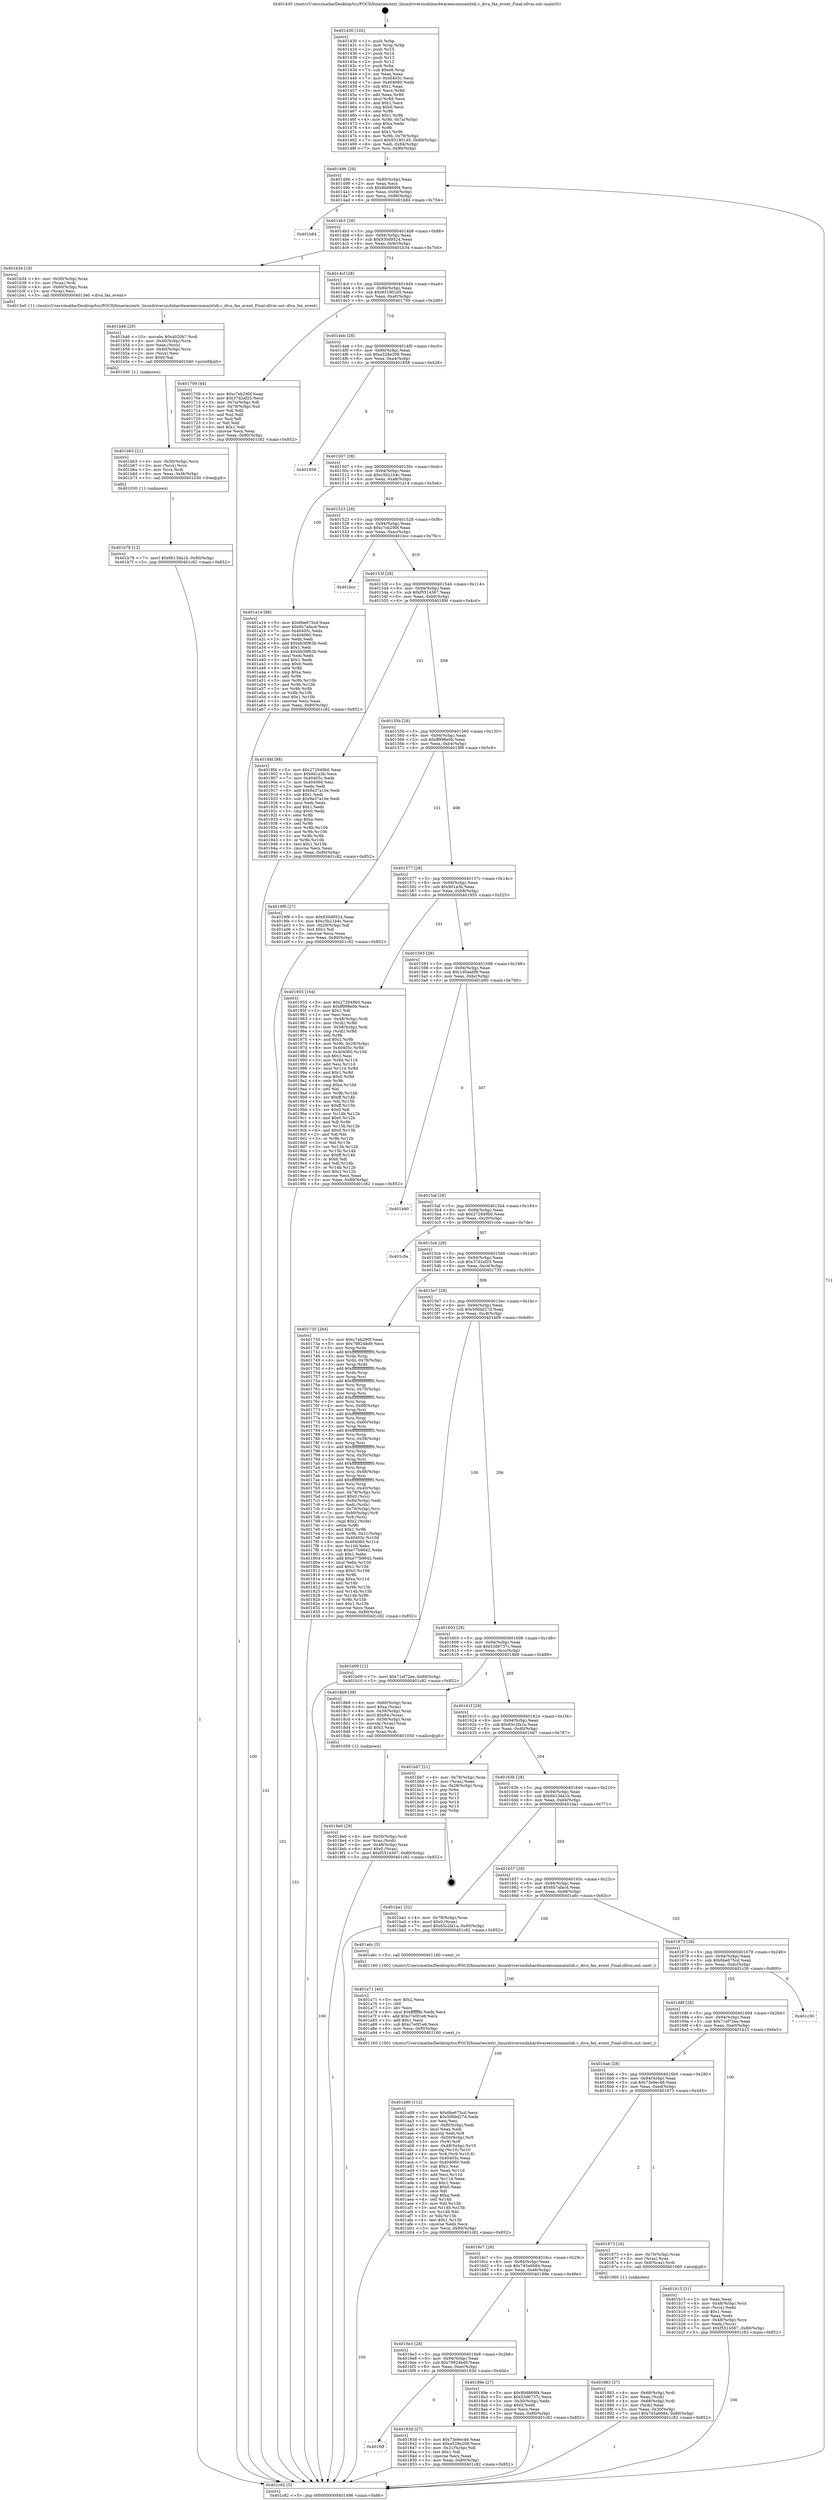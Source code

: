 digraph "0x401430" {
  label = "0x401430 (/mnt/c/Users/mathe/Desktop/tcc/POCII/binaries/extr_linuxdriversisdnhardwareeiconmaintidi.c_diva_fax_event_Final-ollvm.out::main(0))"
  labelloc = "t"
  node[shape=record]

  Entry [label="",width=0.3,height=0.3,shape=circle,fillcolor=black,style=filled]
  "0x401496" [label="{
     0x401496 [29]\l
     | [instrs]\l
     &nbsp;&nbsp;0x401496 \<+3\>: mov -0x80(%rbp),%eax\l
     &nbsp;&nbsp;0x401499 \<+2\>: mov %eax,%ecx\l
     &nbsp;&nbsp;0x40149b \<+6\>: sub $0x8b8869f4,%ecx\l
     &nbsp;&nbsp;0x4014a1 \<+6\>: mov %eax,-0x94(%rbp)\l
     &nbsp;&nbsp;0x4014a7 \<+6\>: mov %ecx,-0x98(%rbp)\l
     &nbsp;&nbsp;0x4014ad \<+6\>: je 0000000000401b84 \<main+0x754\>\l
  }"]
  "0x401b84" [label="{
     0x401b84\l
  }", style=dashed]
  "0x4014b3" [label="{
     0x4014b3 [28]\l
     | [instrs]\l
     &nbsp;&nbsp;0x4014b3 \<+5\>: jmp 00000000004014b8 \<main+0x88\>\l
     &nbsp;&nbsp;0x4014b8 \<+6\>: mov -0x94(%rbp),%eax\l
     &nbsp;&nbsp;0x4014be \<+5\>: sub $0x930d9524,%eax\l
     &nbsp;&nbsp;0x4014c3 \<+6\>: mov %eax,-0x9c(%rbp)\l
     &nbsp;&nbsp;0x4014c9 \<+6\>: je 0000000000401b34 \<main+0x704\>\l
  }"]
  Exit [label="",width=0.3,height=0.3,shape=circle,fillcolor=black,style=filled,peripheries=2]
  "0x401b34" [label="{
     0x401b34 [18]\l
     | [instrs]\l
     &nbsp;&nbsp;0x401b34 \<+4\>: mov -0x50(%rbp),%rax\l
     &nbsp;&nbsp;0x401b38 \<+3\>: mov (%rax),%rdi\l
     &nbsp;&nbsp;0x401b3b \<+4\>: mov -0x60(%rbp),%rax\l
     &nbsp;&nbsp;0x401b3f \<+2\>: mov (%rax),%esi\l
     &nbsp;&nbsp;0x401b41 \<+5\>: call 00000000004013e0 \<diva_fax_event\>\l
     | [calls]\l
     &nbsp;&nbsp;0x4013e0 \{1\} (/mnt/c/Users/mathe/Desktop/tcc/POCII/binaries/extr_linuxdriversisdnhardwareeiconmaintidi.c_diva_fax_event_Final-ollvm.out::diva_fax_event)\l
  }"]
  "0x4014cf" [label="{
     0x4014cf [28]\l
     | [instrs]\l
     &nbsp;&nbsp;0x4014cf \<+5\>: jmp 00000000004014d4 \<main+0xa4\>\l
     &nbsp;&nbsp;0x4014d4 \<+6\>: mov -0x94(%rbp),%eax\l
     &nbsp;&nbsp;0x4014da \<+5\>: sub $0x931901d5,%eax\l
     &nbsp;&nbsp;0x4014df \<+6\>: mov %eax,-0xa0(%rbp)\l
     &nbsp;&nbsp;0x4014e5 \<+6\>: je 0000000000401709 \<main+0x2d9\>\l
  }"]
  "0x401b78" [label="{
     0x401b78 [12]\l
     | [instrs]\l
     &nbsp;&nbsp;0x401b78 \<+7\>: movl $0x6b13da1b,-0x80(%rbp)\l
     &nbsp;&nbsp;0x401b7f \<+5\>: jmp 0000000000401c82 \<main+0x852\>\l
  }"]
  "0x401709" [label="{
     0x401709 [44]\l
     | [instrs]\l
     &nbsp;&nbsp;0x401709 \<+5\>: mov $0xc7eb290f,%eax\l
     &nbsp;&nbsp;0x40170e \<+5\>: mov $0x37d2af25,%ecx\l
     &nbsp;&nbsp;0x401713 \<+3\>: mov -0x7a(%rbp),%dl\l
     &nbsp;&nbsp;0x401716 \<+4\>: mov -0x79(%rbp),%sil\l
     &nbsp;&nbsp;0x40171a \<+3\>: mov %dl,%dil\l
     &nbsp;&nbsp;0x40171d \<+3\>: and %sil,%dil\l
     &nbsp;&nbsp;0x401720 \<+3\>: xor %sil,%dl\l
     &nbsp;&nbsp;0x401723 \<+3\>: or %dl,%dil\l
     &nbsp;&nbsp;0x401726 \<+4\>: test $0x1,%dil\l
     &nbsp;&nbsp;0x40172a \<+3\>: cmovne %ecx,%eax\l
     &nbsp;&nbsp;0x40172d \<+3\>: mov %eax,-0x80(%rbp)\l
     &nbsp;&nbsp;0x401730 \<+5\>: jmp 0000000000401c82 \<main+0x852\>\l
  }"]
  "0x4014eb" [label="{
     0x4014eb [28]\l
     | [instrs]\l
     &nbsp;&nbsp;0x4014eb \<+5\>: jmp 00000000004014f0 \<main+0xc0\>\l
     &nbsp;&nbsp;0x4014f0 \<+6\>: mov -0x94(%rbp),%eax\l
     &nbsp;&nbsp;0x4014f6 \<+5\>: sub $0xa528e208,%eax\l
     &nbsp;&nbsp;0x4014fb \<+6\>: mov %eax,-0xa4(%rbp)\l
     &nbsp;&nbsp;0x401501 \<+6\>: je 0000000000401858 \<main+0x428\>\l
  }"]
  "0x401c82" [label="{
     0x401c82 [5]\l
     | [instrs]\l
     &nbsp;&nbsp;0x401c82 \<+5\>: jmp 0000000000401496 \<main+0x66\>\l
  }"]
  "0x401430" [label="{
     0x401430 [102]\l
     | [instrs]\l
     &nbsp;&nbsp;0x401430 \<+1\>: push %rbp\l
     &nbsp;&nbsp;0x401431 \<+3\>: mov %rsp,%rbp\l
     &nbsp;&nbsp;0x401434 \<+2\>: push %r15\l
     &nbsp;&nbsp;0x401436 \<+2\>: push %r14\l
     &nbsp;&nbsp;0x401438 \<+2\>: push %r13\l
     &nbsp;&nbsp;0x40143a \<+2\>: push %r12\l
     &nbsp;&nbsp;0x40143c \<+1\>: push %rbx\l
     &nbsp;&nbsp;0x40143d \<+7\>: sub $0xe8,%rsp\l
     &nbsp;&nbsp;0x401444 \<+2\>: xor %eax,%eax\l
     &nbsp;&nbsp;0x401446 \<+7\>: mov 0x40405c,%ecx\l
     &nbsp;&nbsp;0x40144d \<+7\>: mov 0x404060,%edx\l
     &nbsp;&nbsp;0x401454 \<+3\>: sub $0x1,%eax\l
     &nbsp;&nbsp;0x401457 \<+3\>: mov %ecx,%r8d\l
     &nbsp;&nbsp;0x40145a \<+3\>: add %eax,%r8d\l
     &nbsp;&nbsp;0x40145d \<+4\>: imul %r8d,%ecx\l
     &nbsp;&nbsp;0x401461 \<+3\>: and $0x1,%ecx\l
     &nbsp;&nbsp;0x401464 \<+3\>: cmp $0x0,%ecx\l
     &nbsp;&nbsp;0x401467 \<+4\>: sete %r9b\l
     &nbsp;&nbsp;0x40146b \<+4\>: and $0x1,%r9b\l
     &nbsp;&nbsp;0x40146f \<+4\>: mov %r9b,-0x7a(%rbp)\l
     &nbsp;&nbsp;0x401473 \<+3\>: cmp $0xa,%edx\l
     &nbsp;&nbsp;0x401476 \<+4\>: setl %r9b\l
     &nbsp;&nbsp;0x40147a \<+4\>: and $0x1,%r9b\l
     &nbsp;&nbsp;0x40147e \<+4\>: mov %r9b,-0x79(%rbp)\l
     &nbsp;&nbsp;0x401482 \<+7\>: movl $0x931901d5,-0x80(%rbp)\l
     &nbsp;&nbsp;0x401489 \<+6\>: mov %edi,-0x84(%rbp)\l
     &nbsp;&nbsp;0x40148f \<+7\>: mov %rsi,-0x90(%rbp)\l
  }"]
  "0x401b63" [label="{
     0x401b63 [21]\l
     | [instrs]\l
     &nbsp;&nbsp;0x401b63 \<+4\>: mov -0x50(%rbp),%rcx\l
     &nbsp;&nbsp;0x401b67 \<+3\>: mov (%rcx),%rcx\l
     &nbsp;&nbsp;0x401b6a \<+3\>: mov %rcx,%rdi\l
     &nbsp;&nbsp;0x401b6d \<+6\>: mov %eax,-0xf4(%rbp)\l
     &nbsp;&nbsp;0x401b73 \<+5\>: call 0000000000401030 \<free@plt\>\l
     | [calls]\l
     &nbsp;&nbsp;0x401030 \{1\} (unknown)\l
  }"]
  "0x401858" [label="{
     0x401858\l
  }", style=dashed]
  "0x401507" [label="{
     0x401507 [28]\l
     | [instrs]\l
     &nbsp;&nbsp;0x401507 \<+5\>: jmp 000000000040150c \<main+0xdc\>\l
     &nbsp;&nbsp;0x40150c \<+6\>: mov -0x94(%rbp),%eax\l
     &nbsp;&nbsp;0x401512 \<+5\>: sub $0xc5b21b4c,%eax\l
     &nbsp;&nbsp;0x401517 \<+6\>: mov %eax,-0xa8(%rbp)\l
     &nbsp;&nbsp;0x40151d \<+6\>: je 0000000000401a14 \<main+0x5e4\>\l
  }"]
  "0x401b46" [label="{
     0x401b46 [29]\l
     | [instrs]\l
     &nbsp;&nbsp;0x401b46 \<+10\>: movabs $0x4020b7,%rdi\l
     &nbsp;&nbsp;0x401b50 \<+4\>: mov -0x40(%rbp),%rcx\l
     &nbsp;&nbsp;0x401b54 \<+2\>: mov %eax,(%rcx)\l
     &nbsp;&nbsp;0x401b56 \<+4\>: mov -0x40(%rbp),%rcx\l
     &nbsp;&nbsp;0x401b5a \<+2\>: mov (%rcx),%esi\l
     &nbsp;&nbsp;0x401b5c \<+2\>: mov $0x0,%al\l
     &nbsp;&nbsp;0x401b5e \<+5\>: call 0000000000401040 \<printf@plt\>\l
     | [calls]\l
     &nbsp;&nbsp;0x401040 \{1\} (unknown)\l
  }"]
  "0x401a14" [label="{
     0x401a14 [88]\l
     | [instrs]\l
     &nbsp;&nbsp;0x401a14 \<+5\>: mov $0x6be675cd,%eax\l
     &nbsp;&nbsp;0x401a19 \<+5\>: mov $0x6b7afacd,%ecx\l
     &nbsp;&nbsp;0x401a1e \<+7\>: mov 0x40405c,%edx\l
     &nbsp;&nbsp;0x401a25 \<+7\>: mov 0x404060,%esi\l
     &nbsp;&nbsp;0x401a2c \<+2\>: mov %edx,%edi\l
     &nbsp;&nbsp;0x401a2e \<+6\>: add $0xbb36f63b,%edi\l
     &nbsp;&nbsp;0x401a34 \<+3\>: sub $0x1,%edi\l
     &nbsp;&nbsp;0x401a37 \<+6\>: sub $0xbb36f63b,%edi\l
     &nbsp;&nbsp;0x401a3d \<+3\>: imul %edi,%edx\l
     &nbsp;&nbsp;0x401a40 \<+3\>: and $0x1,%edx\l
     &nbsp;&nbsp;0x401a43 \<+3\>: cmp $0x0,%edx\l
     &nbsp;&nbsp;0x401a46 \<+4\>: sete %r8b\l
     &nbsp;&nbsp;0x401a4a \<+3\>: cmp $0xa,%esi\l
     &nbsp;&nbsp;0x401a4d \<+4\>: setl %r9b\l
     &nbsp;&nbsp;0x401a51 \<+3\>: mov %r8b,%r10b\l
     &nbsp;&nbsp;0x401a54 \<+3\>: and %r9b,%r10b\l
     &nbsp;&nbsp;0x401a57 \<+3\>: xor %r9b,%r8b\l
     &nbsp;&nbsp;0x401a5a \<+3\>: or %r8b,%r10b\l
     &nbsp;&nbsp;0x401a5d \<+4\>: test $0x1,%r10b\l
     &nbsp;&nbsp;0x401a61 \<+3\>: cmovne %ecx,%eax\l
     &nbsp;&nbsp;0x401a64 \<+3\>: mov %eax,-0x80(%rbp)\l
     &nbsp;&nbsp;0x401a67 \<+5\>: jmp 0000000000401c82 \<main+0x852\>\l
  }"]
  "0x401523" [label="{
     0x401523 [28]\l
     | [instrs]\l
     &nbsp;&nbsp;0x401523 \<+5\>: jmp 0000000000401528 \<main+0xf8\>\l
     &nbsp;&nbsp;0x401528 \<+6\>: mov -0x94(%rbp),%eax\l
     &nbsp;&nbsp;0x40152e \<+5\>: sub $0xc7eb290f,%eax\l
     &nbsp;&nbsp;0x401533 \<+6\>: mov %eax,-0xac(%rbp)\l
     &nbsp;&nbsp;0x401539 \<+6\>: je 0000000000401bcc \<main+0x79c\>\l
  }"]
  "0x401a99" [label="{
     0x401a99 [112]\l
     | [instrs]\l
     &nbsp;&nbsp;0x401a99 \<+5\>: mov $0x6be675cd,%ecx\l
     &nbsp;&nbsp;0x401a9e \<+5\>: mov $0x506bd27d,%edx\l
     &nbsp;&nbsp;0x401aa3 \<+2\>: xor %esi,%esi\l
     &nbsp;&nbsp;0x401aa5 \<+6\>: mov -0xf0(%rbp),%edi\l
     &nbsp;&nbsp;0x401aab \<+3\>: imul %eax,%edi\l
     &nbsp;&nbsp;0x401aae \<+3\>: movslq %edi,%r8\l
     &nbsp;&nbsp;0x401ab1 \<+4\>: mov -0x50(%rbp),%r9\l
     &nbsp;&nbsp;0x401ab5 \<+3\>: mov (%r9),%r9\l
     &nbsp;&nbsp;0x401ab8 \<+4\>: mov -0x48(%rbp),%r10\l
     &nbsp;&nbsp;0x401abc \<+3\>: movslq (%r10),%r10\l
     &nbsp;&nbsp;0x401abf \<+4\>: mov %r8,(%r9,%r10,8)\l
     &nbsp;&nbsp;0x401ac3 \<+7\>: mov 0x40405c,%eax\l
     &nbsp;&nbsp;0x401aca \<+7\>: mov 0x404060,%edi\l
     &nbsp;&nbsp;0x401ad1 \<+3\>: sub $0x1,%esi\l
     &nbsp;&nbsp;0x401ad4 \<+3\>: mov %eax,%r11d\l
     &nbsp;&nbsp;0x401ad7 \<+3\>: add %esi,%r11d\l
     &nbsp;&nbsp;0x401ada \<+4\>: imul %r11d,%eax\l
     &nbsp;&nbsp;0x401ade \<+3\>: and $0x1,%eax\l
     &nbsp;&nbsp;0x401ae1 \<+3\>: cmp $0x0,%eax\l
     &nbsp;&nbsp;0x401ae4 \<+3\>: sete %bl\l
     &nbsp;&nbsp;0x401ae7 \<+3\>: cmp $0xa,%edi\l
     &nbsp;&nbsp;0x401aea \<+4\>: setl %r14b\l
     &nbsp;&nbsp;0x401aee \<+3\>: mov %bl,%r15b\l
     &nbsp;&nbsp;0x401af1 \<+3\>: and %r14b,%r15b\l
     &nbsp;&nbsp;0x401af4 \<+3\>: xor %r14b,%bl\l
     &nbsp;&nbsp;0x401af7 \<+3\>: or %bl,%r15b\l
     &nbsp;&nbsp;0x401afa \<+4\>: test $0x1,%r15b\l
     &nbsp;&nbsp;0x401afe \<+3\>: cmovne %edx,%ecx\l
     &nbsp;&nbsp;0x401b01 \<+3\>: mov %ecx,-0x80(%rbp)\l
     &nbsp;&nbsp;0x401b04 \<+5\>: jmp 0000000000401c82 \<main+0x852\>\l
  }"]
  "0x401bcc" [label="{
     0x401bcc\l
  }", style=dashed]
  "0x40153f" [label="{
     0x40153f [28]\l
     | [instrs]\l
     &nbsp;&nbsp;0x40153f \<+5\>: jmp 0000000000401544 \<main+0x114\>\l
     &nbsp;&nbsp;0x401544 \<+6\>: mov -0x94(%rbp),%eax\l
     &nbsp;&nbsp;0x40154a \<+5\>: sub $0xf5514567,%eax\l
     &nbsp;&nbsp;0x40154f \<+6\>: mov %eax,-0xb0(%rbp)\l
     &nbsp;&nbsp;0x401555 \<+6\>: je 00000000004018fd \<main+0x4cd\>\l
  }"]
  "0x401a71" [label="{
     0x401a71 [40]\l
     | [instrs]\l
     &nbsp;&nbsp;0x401a71 \<+5\>: mov $0x2,%ecx\l
     &nbsp;&nbsp;0x401a76 \<+1\>: cltd\l
     &nbsp;&nbsp;0x401a77 \<+2\>: idiv %ecx\l
     &nbsp;&nbsp;0x401a79 \<+6\>: imul $0xfffffffe,%edx,%ecx\l
     &nbsp;&nbsp;0x401a7f \<+6\>: add $0xc7e0f1e6,%ecx\l
     &nbsp;&nbsp;0x401a85 \<+3\>: add $0x1,%ecx\l
     &nbsp;&nbsp;0x401a88 \<+6\>: sub $0xc7e0f1e6,%ecx\l
     &nbsp;&nbsp;0x401a8e \<+6\>: mov %ecx,-0xf0(%rbp)\l
     &nbsp;&nbsp;0x401a94 \<+5\>: call 0000000000401160 \<next_i\>\l
     | [calls]\l
     &nbsp;&nbsp;0x401160 \{100\} (/mnt/c/Users/mathe/Desktop/tcc/POCII/binaries/extr_linuxdriversisdnhardwareeiconmaintidi.c_diva_fax_event_Final-ollvm.out::next_i)\l
  }"]
  "0x4018fd" [label="{
     0x4018fd [88]\l
     | [instrs]\l
     &nbsp;&nbsp;0x4018fd \<+5\>: mov $0x272949b0,%eax\l
     &nbsp;&nbsp;0x401902 \<+5\>: mov $0x9d1a3b,%ecx\l
     &nbsp;&nbsp;0x401907 \<+7\>: mov 0x40405c,%edx\l
     &nbsp;&nbsp;0x40190e \<+7\>: mov 0x404060,%esi\l
     &nbsp;&nbsp;0x401915 \<+2\>: mov %edx,%edi\l
     &nbsp;&nbsp;0x401917 \<+6\>: add $0x9a37a10e,%edi\l
     &nbsp;&nbsp;0x40191d \<+3\>: sub $0x1,%edi\l
     &nbsp;&nbsp;0x401920 \<+6\>: sub $0x9a37a10e,%edi\l
     &nbsp;&nbsp;0x401926 \<+3\>: imul %edi,%edx\l
     &nbsp;&nbsp;0x401929 \<+3\>: and $0x1,%edx\l
     &nbsp;&nbsp;0x40192c \<+3\>: cmp $0x0,%edx\l
     &nbsp;&nbsp;0x40192f \<+4\>: sete %r8b\l
     &nbsp;&nbsp;0x401933 \<+3\>: cmp $0xa,%esi\l
     &nbsp;&nbsp;0x401936 \<+4\>: setl %r9b\l
     &nbsp;&nbsp;0x40193a \<+3\>: mov %r8b,%r10b\l
     &nbsp;&nbsp;0x40193d \<+3\>: and %r9b,%r10b\l
     &nbsp;&nbsp;0x401940 \<+3\>: xor %r9b,%r8b\l
     &nbsp;&nbsp;0x401943 \<+3\>: or %r8b,%r10b\l
     &nbsp;&nbsp;0x401946 \<+4\>: test $0x1,%r10b\l
     &nbsp;&nbsp;0x40194a \<+3\>: cmovne %ecx,%eax\l
     &nbsp;&nbsp;0x40194d \<+3\>: mov %eax,-0x80(%rbp)\l
     &nbsp;&nbsp;0x401950 \<+5\>: jmp 0000000000401c82 \<main+0x852\>\l
  }"]
  "0x40155b" [label="{
     0x40155b [28]\l
     | [instrs]\l
     &nbsp;&nbsp;0x40155b \<+5\>: jmp 0000000000401560 \<main+0x130\>\l
     &nbsp;&nbsp;0x401560 \<+6\>: mov -0x94(%rbp),%eax\l
     &nbsp;&nbsp;0x401566 \<+5\>: sub $0xff998e0b,%eax\l
     &nbsp;&nbsp;0x40156b \<+6\>: mov %eax,-0xb4(%rbp)\l
     &nbsp;&nbsp;0x401571 \<+6\>: je 00000000004019f9 \<main+0x5c9\>\l
  }"]
  "0x4018e0" [label="{
     0x4018e0 [29]\l
     | [instrs]\l
     &nbsp;&nbsp;0x4018e0 \<+4\>: mov -0x50(%rbp),%rdi\l
     &nbsp;&nbsp;0x4018e4 \<+3\>: mov %rax,(%rdi)\l
     &nbsp;&nbsp;0x4018e7 \<+4\>: mov -0x48(%rbp),%rax\l
     &nbsp;&nbsp;0x4018eb \<+6\>: movl $0x0,(%rax)\l
     &nbsp;&nbsp;0x4018f1 \<+7\>: movl $0xf5514567,-0x80(%rbp)\l
     &nbsp;&nbsp;0x4018f8 \<+5\>: jmp 0000000000401c82 \<main+0x852\>\l
  }"]
  "0x4019f9" [label="{
     0x4019f9 [27]\l
     | [instrs]\l
     &nbsp;&nbsp;0x4019f9 \<+5\>: mov $0x930d9524,%eax\l
     &nbsp;&nbsp;0x4019fe \<+5\>: mov $0xc5b21b4c,%ecx\l
     &nbsp;&nbsp;0x401a03 \<+3\>: mov -0x29(%rbp),%dl\l
     &nbsp;&nbsp;0x401a06 \<+3\>: test $0x1,%dl\l
     &nbsp;&nbsp;0x401a09 \<+3\>: cmovne %ecx,%eax\l
     &nbsp;&nbsp;0x401a0c \<+3\>: mov %eax,-0x80(%rbp)\l
     &nbsp;&nbsp;0x401a0f \<+5\>: jmp 0000000000401c82 \<main+0x852\>\l
  }"]
  "0x401577" [label="{
     0x401577 [28]\l
     | [instrs]\l
     &nbsp;&nbsp;0x401577 \<+5\>: jmp 000000000040157c \<main+0x14c\>\l
     &nbsp;&nbsp;0x40157c \<+6\>: mov -0x94(%rbp),%eax\l
     &nbsp;&nbsp;0x401582 \<+5\>: sub $0x9d1a3b,%eax\l
     &nbsp;&nbsp;0x401587 \<+6\>: mov %eax,-0xb8(%rbp)\l
     &nbsp;&nbsp;0x40158d \<+6\>: je 0000000000401955 \<main+0x525\>\l
  }"]
  "0x401883" [label="{
     0x401883 [27]\l
     | [instrs]\l
     &nbsp;&nbsp;0x401883 \<+4\>: mov -0x68(%rbp),%rdi\l
     &nbsp;&nbsp;0x401887 \<+2\>: mov %eax,(%rdi)\l
     &nbsp;&nbsp;0x401889 \<+4\>: mov -0x68(%rbp),%rdi\l
     &nbsp;&nbsp;0x40188d \<+2\>: mov (%rdi),%eax\l
     &nbsp;&nbsp;0x40188f \<+3\>: mov %eax,-0x30(%rbp)\l
     &nbsp;&nbsp;0x401892 \<+7\>: movl $0x745a6684,-0x80(%rbp)\l
     &nbsp;&nbsp;0x401899 \<+5\>: jmp 0000000000401c82 \<main+0x852\>\l
  }"]
  "0x401955" [label="{
     0x401955 [164]\l
     | [instrs]\l
     &nbsp;&nbsp;0x401955 \<+5\>: mov $0x272949b0,%eax\l
     &nbsp;&nbsp;0x40195a \<+5\>: mov $0xff998e0b,%ecx\l
     &nbsp;&nbsp;0x40195f \<+2\>: mov $0x1,%dl\l
     &nbsp;&nbsp;0x401961 \<+2\>: xor %esi,%esi\l
     &nbsp;&nbsp;0x401963 \<+4\>: mov -0x48(%rbp),%rdi\l
     &nbsp;&nbsp;0x401967 \<+3\>: mov (%rdi),%r8d\l
     &nbsp;&nbsp;0x40196a \<+4\>: mov -0x58(%rbp),%rdi\l
     &nbsp;&nbsp;0x40196e \<+3\>: cmp (%rdi),%r8d\l
     &nbsp;&nbsp;0x401971 \<+4\>: setl %r9b\l
     &nbsp;&nbsp;0x401975 \<+4\>: and $0x1,%r9b\l
     &nbsp;&nbsp;0x401979 \<+4\>: mov %r9b,-0x29(%rbp)\l
     &nbsp;&nbsp;0x40197d \<+8\>: mov 0x40405c,%r8d\l
     &nbsp;&nbsp;0x401985 \<+8\>: mov 0x404060,%r10d\l
     &nbsp;&nbsp;0x40198d \<+3\>: sub $0x1,%esi\l
     &nbsp;&nbsp;0x401990 \<+3\>: mov %r8d,%r11d\l
     &nbsp;&nbsp;0x401993 \<+3\>: add %esi,%r11d\l
     &nbsp;&nbsp;0x401996 \<+4\>: imul %r11d,%r8d\l
     &nbsp;&nbsp;0x40199a \<+4\>: and $0x1,%r8d\l
     &nbsp;&nbsp;0x40199e \<+4\>: cmp $0x0,%r8d\l
     &nbsp;&nbsp;0x4019a2 \<+4\>: sete %r9b\l
     &nbsp;&nbsp;0x4019a6 \<+4\>: cmp $0xa,%r10d\l
     &nbsp;&nbsp;0x4019aa \<+3\>: setl %bl\l
     &nbsp;&nbsp;0x4019ad \<+3\>: mov %r9b,%r14b\l
     &nbsp;&nbsp;0x4019b0 \<+4\>: xor $0xff,%r14b\l
     &nbsp;&nbsp;0x4019b4 \<+3\>: mov %bl,%r15b\l
     &nbsp;&nbsp;0x4019b7 \<+4\>: xor $0xff,%r15b\l
     &nbsp;&nbsp;0x4019bb \<+3\>: xor $0x0,%dl\l
     &nbsp;&nbsp;0x4019be \<+3\>: mov %r14b,%r12b\l
     &nbsp;&nbsp;0x4019c1 \<+4\>: and $0x0,%r12b\l
     &nbsp;&nbsp;0x4019c5 \<+3\>: and %dl,%r9b\l
     &nbsp;&nbsp;0x4019c8 \<+3\>: mov %r15b,%r13b\l
     &nbsp;&nbsp;0x4019cb \<+4\>: and $0x0,%r13b\l
     &nbsp;&nbsp;0x4019cf \<+2\>: and %dl,%bl\l
     &nbsp;&nbsp;0x4019d1 \<+3\>: or %r9b,%r12b\l
     &nbsp;&nbsp;0x4019d4 \<+3\>: or %bl,%r13b\l
     &nbsp;&nbsp;0x4019d7 \<+3\>: xor %r13b,%r12b\l
     &nbsp;&nbsp;0x4019da \<+3\>: or %r15b,%r14b\l
     &nbsp;&nbsp;0x4019dd \<+4\>: xor $0xff,%r14b\l
     &nbsp;&nbsp;0x4019e1 \<+3\>: or $0x0,%dl\l
     &nbsp;&nbsp;0x4019e4 \<+3\>: and %dl,%r14b\l
     &nbsp;&nbsp;0x4019e7 \<+3\>: or %r14b,%r12b\l
     &nbsp;&nbsp;0x4019ea \<+4\>: test $0x1,%r12b\l
     &nbsp;&nbsp;0x4019ee \<+3\>: cmovne %ecx,%eax\l
     &nbsp;&nbsp;0x4019f1 \<+3\>: mov %eax,-0x80(%rbp)\l
     &nbsp;&nbsp;0x4019f4 \<+5\>: jmp 0000000000401c82 \<main+0x852\>\l
  }"]
  "0x401593" [label="{
     0x401593 [28]\l
     | [instrs]\l
     &nbsp;&nbsp;0x401593 \<+5\>: jmp 0000000000401598 \<main+0x168\>\l
     &nbsp;&nbsp;0x401598 \<+6\>: mov -0x94(%rbp),%eax\l
     &nbsp;&nbsp;0x40159e \<+5\>: sub $0x1d5eebf8,%eax\l
     &nbsp;&nbsp;0x4015a3 \<+6\>: mov %eax,-0xbc(%rbp)\l
     &nbsp;&nbsp;0x4015a9 \<+6\>: je 0000000000401b90 \<main+0x760\>\l
  }"]
  "0x4016ff" [label="{
     0x4016ff\l
  }", style=dashed]
  "0x401b90" [label="{
     0x401b90\l
  }", style=dashed]
  "0x4015af" [label="{
     0x4015af [28]\l
     | [instrs]\l
     &nbsp;&nbsp;0x4015af \<+5\>: jmp 00000000004015b4 \<main+0x184\>\l
     &nbsp;&nbsp;0x4015b4 \<+6\>: mov -0x94(%rbp),%eax\l
     &nbsp;&nbsp;0x4015ba \<+5\>: sub $0x272949b0,%eax\l
     &nbsp;&nbsp;0x4015bf \<+6\>: mov %eax,-0xc0(%rbp)\l
     &nbsp;&nbsp;0x4015c5 \<+6\>: je 0000000000401c0e \<main+0x7de\>\l
  }"]
  "0x40183d" [label="{
     0x40183d [27]\l
     | [instrs]\l
     &nbsp;&nbsp;0x40183d \<+5\>: mov $0x73e9ec46,%eax\l
     &nbsp;&nbsp;0x401842 \<+5\>: mov $0xa528e208,%ecx\l
     &nbsp;&nbsp;0x401847 \<+3\>: mov -0x31(%rbp),%dl\l
     &nbsp;&nbsp;0x40184a \<+3\>: test $0x1,%dl\l
     &nbsp;&nbsp;0x40184d \<+3\>: cmovne %ecx,%eax\l
     &nbsp;&nbsp;0x401850 \<+3\>: mov %eax,-0x80(%rbp)\l
     &nbsp;&nbsp;0x401853 \<+5\>: jmp 0000000000401c82 \<main+0x852\>\l
  }"]
  "0x401c0e" [label="{
     0x401c0e\l
  }", style=dashed]
  "0x4015cb" [label="{
     0x4015cb [28]\l
     | [instrs]\l
     &nbsp;&nbsp;0x4015cb \<+5\>: jmp 00000000004015d0 \<main+0x1a0\>\l
     &nbsp;&nbsp;0x4015d0 \<+6\>: mov -0x94(%rbp),%eax\l
     &nbsp;&nbsp;0x4015d6 \<+5\>: sub $0x37d2af25,%eax\l
     &nbsp;&nbsp;0x4015db \<+6\>: mov %eax,-0xc4(%rbp)\l
     &nbsp;&nbsp;0x4015e1 \<+6\>: je 0000000000401735 \<main+0x305\>\l
  }"]
  "0x4016e3" [label="{
     0x4016e3 [28]\l
     | [instrs]\l
     &nbsp;&nbsp;0x4016e3 \<+5\>: jmp 00000000004016e8 \<main+0x2b8\>\l
     &nbsp;&nbsp;0x4016e8 \<+6\>: mov -0x94(%rbp),%eax\l
     &nbsp;&nbsp;0x4016ee \<+5\>: sub $0x79824bd9,%eax\l
     &nbsp;&nbsp;0x4016f3 \<+6\>: mov %eax,-0xec(%rbp)\l
     &nbsp;&nbsp;0x4016f9 \<+6\>: je 000000000040183d \<main+0x40d\>\l
  }"]
  "0x401735" [label="{
     0x401735 [264]\l
     | [instrs]\l
     &nbsp;&nbsp;0x401735 \<+5\>: mov $0xc7eb290f,%eax\l
     &nbsp;&nbsp;0x40173a \<+5\>: mov $0x79824bd9,%ecx\l
     &nbsp;&nbsp;0x40173f \<+3\>: mov %rsp,%rdx\l
     &nbsp;&nbsp;0x401742 \<+4\>: add $0xfffffffffffffff0,%rdx\l
     &nbsp;&nbsp;0x401746 \<+3\>: mov %rdx,%rsp\l
     &nbsp;&nbsp;0x401749 \<+4\>: mov %rdx,-0x78(%rbp)\l
     &nbsp;&nbsp;0x40174d \<+3\>: mov %rsp,%rdx\l
     &nbsp;&nbsp;0x401750 \<+4\>: add $0xfffffffffffffff0,%rdx\l
     &nbsp;&nbsp;0x401754 \<+3\>: mov %rdx,%rsp\l
     &nbsp;&nbsp;0x401757 \<+3\>: mov %rsp,%rsi\l
     &nbsp;&nbsp;0x40175a \<+4\>: add $0xfffffffffffffff0,%rsi\l
     &nbsp;&nbsp;0x40175e \<+3\>: mov %rsi,%rsp\l
     &nbsp;&nbsp;0x401761 \<+4\>: mov %rsi,-0x70(%rbp)\l
     &nbsp;&nbsp;0x401765 \<+3\>: mov %rsp,%rsi\l
     &nbsp;&nbsp;0x401768 \<+4\>: add $0xfffffffffffffff0,%rsi\l
     &nbsp;&nbsp;0x40176c \<+3\>: mov %rsi,%rsp\l
     &nbsp;&nbsp;0x40176f \<+4\>: mov %rsi,-0x68(%rbp)\l
     &nbsp;&nbsp;0x401773 \<+3\>: mov %rsp,%rsi\l
     &nbsp;&nbsp;0x401776 \<+4\>: add $0xfffffffffffffff0,%rsi\l
     &nbsp;&nbsp;0x40177a \<+3\>: mov %rsi,%rsp\l
     &nbsp;&nbsp;0x40177d \<+4\>: mov %rsi,-0x60(%rbp)\l
     &nbsp;&nbsp;0x401781 \<+3\>: mov %rsp,%rsi\l
     &nbsp;&nbsp;0x401784 \<+4\>: add $0xfffffffffffffff0,%rsi\l
     &nbsp;&nbsp;0x401788 \<+3\>: mov %rsi,%rsp\l
     &nbsp;&nbsp;0x40178b \<+4\>: mov %rsi,-0x58(%rbp)\l
     &nbsp;&nbsp;0x40178f \<+3\>: mov %rsp,%rsi\l
     &nbsp;&nbsp;0x401792 \<+4\>: add $0xfffffffffffffff0,%rsi\l
     &nbsp;&nbsp;0x401796 \<+3\>: mov %rsi,%rsp\l
     &nbsp;&nbsp;0x401799 \<+4\>: mov %rsi,-0x50(%rbp)\l
     &nbsp;&nbsp;0x40179d \<+3\>: mov %rsp,%rsi\l
     &nbsp;&nbsp;0x4017a0 \<+4\>: add $0xfffffffffffffff0,%rsi\l
     &nbsp;&nbsp;0x4017a4 \<+3\>: mov %rsi,%rsp\l
     &nbsp;&nbsp;0x4017a7 \<+4\>: mov %rsi,-0x48(%rbp)\l
     &nbsp;&nbsp;0x4017ab \<+3\>: mov %rsp,%rsi\l
     &nbsp;&nbsp;0x4017ae \<+4\>: add $0xfffffffffffffff0,%rsi\l
     &nbsp;&nbsp;0x4017b2 \<+3\>: mov %rsi,%rsp\l
     &nbsp;&nbsp;0x4017b5 \<+4\>: mov %rsi,-0x40(%rbp)\l
     &nbsp;&nbsp;0x4017b9 \<+4\>: mov -0x78(%rbp),%rsi\l
     &nbsp;&nbsp;0x4017bd \<+6\>: movl $0x0,(%rsi)\l
     &nbsp;&nbsp;0x4017c3 \<+6\>: mov -0x84(%rbp),%edi\l
     &nbsp;&nbsp;0x4017c9 \<+2\>: mov %edi,(%rdx)\l
     &nbsp;&nbsp;0x4017cb \<+4\>: mov -0x70(%rbp),%rsi\l
     &nbsp;&nbsp;0x4017cf \<+7\>: mov -0x90(%rbp),%r8\l
     &nbsp;&nbsp;0x4017d6 \<+3\>: mov %r8,(%rsi)\l
     &nbsp;&nbsp;0x4017d9 \<+3\>: cmpl $0x2,(%rdx)\l
     &nbsp;&nbsp;0x4017dc \<+4\>: setne %r9b\l
     &nbsp;&nbsp;0x4017e0 \<+4\>: and $0x1,%r9b\l
     &nbsp;&nbsp;0x4017e4 \<+4\>: mov %r9b,-0x31(%rbp)\l
     &nbsp;&nbsp;0x4017e8 \<+8\>: mov 0x40405c,%r10d\l
     &nbsp;&nbsp;0x4017f0 \<+8\>: mov 0x404060,%r11d\l
     &nbsp;&nbsp;0x4017f8 \<+3\>: mov %r10d,%ebx\l
     &nbsp;&nbsp;0x4017fb \<+6\>: sub $0xe77b9642,%ebx\l
     &nbsp;&nbsp;0x401801 \<+3\>: sub $0x1,%ebx\l
     &nbsp;&nbsp;0x401804 \<+6\>: add $0xe77b9642,%ebx\l
     &nbsp;&nbsp;0x40180a \<+4\>: imul %ebx,%r10d\l
     &nbsp;&nbsp;0x40180e \<+4\>: and $0x1,%r10d\l
     &nbsp;&nbsp;0x401812 \<+4\>: cmp $0x0,%r10d\l
     &nbsp;&nbsp;0x401816 \<+4\>: sete %r9b\l
     &nbsp;&nbsp;0x40181a \<+4\>: cmp $0xa,%r11d\l
     &nbsp;&nbsp;0x40181e \<+4\>: setl %r14b\l
     &nbsp;&nbsp;0x401822 \<+3\>: mov %r9b,%r15b\l
     &nbsp;&nbsp;0x401825 \<+3\>: and %r14b,%r15b\l
     &nbsp;&nbsp;0x401828 \<+3\>: xor %r14b,%r9b\l
     &nbsp;&nbsp;0x40182b \<+3\>: or %r9b,%r15b\l
     &nbsp;&nbsp;0x40182e \<+4\>: test $0x1,%r15b\l
     &nbsp;&nbsp;0x401832 \<+3\>: cmovne %ecx,%eax\l
     &nbsp;&nbsp;0x401835 \<+3\>: mov %eax,-0x80(%rbp)\l
     &nbsp;&nbsp;0x401838 \<+5\>: jmp 0000000000401c82 \<main+0x852\>\l
  }"]
  "0x4015e7" [label="{
     0x4015e7 [28]\l
     | [instrs]\l
     &nbsp;&nbsp;0x4015e7 \<+5\>: jmp 00000000004015ec \<main+0x1bc\>\l
     &nbsp;&nbsp;0x4015ec \<+6\>: mov -0x94(%rbp),%eax\l
     &nbsp;&nbsp;0x4015f2 \<+5\>: sub $0x506bd27d,%eax\l
     &nbsp;&nbsp;0x4015f7 \<+6\>: mov %eax,-0xc8(%rbp)\l
     &nbsp;&nbsp;0x4015fd \<+6\>: je 0000000000401b09 \<main+0x6d9\>\l
  }"]
  "0x40189e" [label="{
     0x40189e [27]\l
     | [instrs]\l
     &nbsp;&nbsp;0x40189e \<+5\>: mov $0x8b8869f4,%eax\l
     &nbsp;&nbsp;0x4018a3 \<+5\>: mov $0x53d6737c,%ecx\l
     &nbsp;&nbsp;0x4018a8 \<+3\>: mov -0x30(%rbp),%edx\l
     &nbsp;&nbsp;0x4018ab \<+3\>: cmp $0x0,%edx\l
     &nbsp;&nbsp;0x4018ae \<+3\>: cmove %ecx,%eax\l
     &nbsp;&nbsp;0x4018b1 \<+3\>: mov %eax,-0x80(%rbp)\l
     &nbsp;&nbsp;0x4018b4 \<+5\>: jmp 0000000000401c82 \<main+0x852\>\l
  }"]
  "0x4016c7" [label="{
     0x4016c7 [28]\l
     | [instrs]\l
     &nbsp;&nbsp;0x4016c7 \<+5\>: jmp 00000000004016cc \<main+0x29c\>\l
     &nbsp;&nbsp;0x4016cc \<+6\>: mov -0x94(%rbp),%eax\l
     &nbsp;&nbsp;0x4016d2 \<+5\>: sub $0x745a6684,%eax\l
     &nbsp;&nbsp;0x4016d7 \<+6\>: mov %eax,-0xe8(%rbp)\l
     &nbsp;&nbsp;0x4016dd \<+6\>: je 000000000040189e \<main+0x46e\>\l
  }"]
  "0x401b09" [label="{
     0x401b09 [12]\l
     | [instrs]\l
     &nbsp;&nbsp;0x401b09 \<+7\>: movl $0x71ef72ee,-0x80(%rbp)\l
     &nbsp;&nbsp;0x401b10 \<+5\>: jmp 0000000000401c82 \<main+0x852\>\l
  }"]
  "0x401603" [label="{
     0x401603 [28]\l
     | [instrs]\l
     &nbsp;&nbsp;0x401603 \<+5\>: jmp 0000000000401608 \<main+0x1d8\>\l
     &nbsp;&nbsp;0x401608 \<+6\>: mov -0x94(%rbp),%eax\l
     &nbsp;&nbsp;0x40160e \<+5\>: sub $0x53d6737c,%eax\l
     &nbsp;&nbsp;0x401613 \<+6\>: mov %eax,-0xcc(%rbp)\l
     &nbsp;&nbsp;0x401619 \<+6\>: je 00000000004018b9 \<main+0x489\>\l
  }"]
  "0x401873" [label="{
     0x401873 [16]\l
     | [instrs]\l
     &nbsp;&nbsp;0x401873 \<+4\>: mov -0x70(%rbp),%rax\l
     &nbsp;&nbsp;0x401877 \<+3\>: mov (%rax),%rax\l
     &nbsp;&nbsp;0x40187a \<+4\>: mov 0x8(%rax),%rdi\l
     &nbsp;&nbsp;0x40187e \<+5\>: call 0000000000401060 \<atoi@plt\>\l
     | [calls]\l
     &nbsp;&nbsp;0x401060 \{1\} (unknown)\l
  }"]
  "0x4018b9" [label="{
     0x4018b9 [39]\l
     | [instrs]\l
     &nbsp;&nbsp;0x4018b9 \<+4\>: mov -0x60(%rbp),%rax\l
     &nbsp;&nbsp;0x4018bd \<+6\>: movl $0xa,(%rax)\l
     &nbsp;&nbsp;0x4018c3 \<+4\>: mov -0x58(%rbp),%rax\l
     &nbsp;&nbsp;0x4018c7 \<+6\>: movl $0x64,(%rax)\l
     &nbsp;&nbsp;0x4018cd \<+4\>: mov -0x58(%rbp),%rax\l
     &nbsp;&nbsp;0x4018d1 \<+3\>: movslq (%rax),%rax\l
     &nbsp;&nbsp;0x4018d4 \<+4\>: shl $0x3,%rax\l
     &nbsp;&nbsp;0x4018d8 \<+3\>: mov %rax,%rdi\l
     &nbsp;&nbsp;0x4018db \<+5\>: call 0000000000401050 \<malloc@plt\>\l
     | [calls]\l
     &nbsp;&nbsp;0x401050 \{1\} (unknown)\l
  }"]
  "0x40161f" [label="{
     0x40161f [28]\l
     | [instrs]\l
     &nbsp;&nbsp;0x40161f \<+5\>: jmp 0000000000401624 \<main+0x1f4\>\l
     &nbsp;&nbsp;0x401624 \<+6\>: mov -0x94(%rbp),%eax\l
     &nbsp;&nbsp;0x40162a \<+5\>: sub $0x65c2fa1a,%eax\l
     &nbsp;&nbsp;0x40162f \<+6\>: mov %eax,-0xd0(%rbp)\l
     &nbsp;&nbsp;0x401635 \<+6\>: je 0000000000401bb7 \<main+0x787\>\l
  }"]
  "0x4016ab" [label="{
     0x4016ab [28]\l
     | [instrs]\l
     &nbsp;&nbsp;0x4016ab \<+5\>: jmp 00000000004016b0 \<main+0x280\>\l
     &nbsp;&nbsp;0x4016b0 \<+6\>: mov -0x94(%rbp),%eax\l
     &nbsp;&nbsp;0x4016b6 \<+5\>: sub $0x73e9ec46,%eax\l
     &nbsp;&nbsp;0x4016bb \<+6\>: mov %eax,-0xe4(%rbp)\l
     &nbsp;&nbsp;0x4016c1 \<+6\>: je 0000000000401873 \<main+0x443\>\l
  }"]
  "0x401bb7" [label="{
     0x401bb7 [21]\l
     | [instrs]\l
     &nbsp;&nbsp;0x401bb7 \<+4\>: mov -0x78(%rbp),%rax\l
     &nbsp;&nbsp;0x401bbb \<+2\>: mov (%rax),%eax\l
     &nbsp;&nbsp;0x401bbd \<+4\>: lea -0x28(%rbp),%rsp\l
     &nbsp;&nbsp;0x401bc1 \<+1\>: pop %rbx\l
     &nbsp;&nbsp;0x401bc2 \<+2\>: pop %r12\l
     &nbsp;&nbsp;0x401bc4 \<+2\>: pop %r13\l
     &nbsp;&nbsp;0x401bc6 \<+2\>: pop %r14\l
     &nbsp;&nbsp;0x401bc8 \<+2\>: pop %r15\l
     &nbsp;&nbsp;0x401bca \<+1\>: pop %rbp\l
     &nbsp;&nbsp;0x401bcb \<+1\>: ret\l
  }"]
  "0x40163b" [label="{
     0x40163b [28]\l
     | [instrs]\l
     &nbsp;&nbsp;0x40163b \<+5\>: jmp 0000000000401640 \<main+0x210\>\l
     &nbsp;&nbsp;0x401640 \<+6\>: mov -0x94(%rbp),%eax\l
     &nbsp;&nbsp;0x401646 \<+5\>: sub $0x6b13da1b,%eax\l
     &nbsp;&nbsp;0x40164b \<+6\>: mov %eax,-0xd4(%rbp)\l
     &nbsp;&nbsp;0x401651 \<+6\>: je 0000000000401ba1 \<main+0x771\>\l
  }"]
  "0x401b15" [label="{
     0x401b15 [31]\l
     | [instrs]\l
     &nbsp;&nbsp;0x401b15 \<+2\>: xor %eax,%eax\l
     &nbsp;&nbsp;0x401b17 \<+4\>: mov -0x48(%rbp),%rcx\l
     &nbsp;&nbsp;0x401b1b \<+2\>: mov (%rcx),%edx\l
     &nbsp;&nbsp;0x401b1d \<+3\>: sub $0x1,%eax\l
     &nbsp;&nbsp;0x401b20 \<+2\>: sub %eax,%edx\l
     &nbsp;&nbsp;0x401b22 \<+4\>: mov -0x48(%rbp),%rcx\l
     &nbsp;&nbsp;0x401b26 \<+2\>: mov %edx,(%rcx)\l
     &nbsp;&nbsp;0x401b28 \<+7\>: movl $0xf5514567,-0x80(%rbp)\l
     &nbsp;&nbsp;0x401b2f \<+5\>: jmp 0000000000401c82 \<main+0x852\>\l
  }"]
  "0x401ba1" [label="{
     0x401ba1 [22]\l
     | [instrs]\l
     &nbsp;&nbsp;0x401ba1 \<+4\>: mov -0x78(%rbp),%rax\l
     &nbsp;&nbsp;0x401ba5 \<+6\>: movl $0x0,(%rax)\l
     &nbsp;&nbsp;0x401bab \<+7\>: movl $0x65c2fa1a,-0x80(%rbp)\l
     &nbsp;&nbsp;0x401bb2 \<+5\>: jmp 0000000000401c82 \<main+0x852\>\l
  }"]
  "0x401657" [label="{
     0x401657 [28]\l
     | [instrs]\l
     &nbsp;&nbsp;0x401657 \<+5\>: jmp 000000000040165c \<main+0x22c\>\l
     &nbsp;&nbsp;0x40165c \<+6\>: mov -0x94(%rbp),%eax\l
     &nbsp;&nbsp;0x401662 \<+5\>: sub $0x6b7afacd,%eax\l
     &nbsp;&nbsp;0x401667 \<+6\>: mov %eax,-0xd8(%rbp)\l
     &nbsp;&nbsp;0x40166d \<+6\>: je 0000000000401a6c \<main+0x63c\>\l
  }"]
  "0x40168f" [label="{
     0x40168f [28]\l
     | [instrs]\l
     &nbsp;&nbsp;0x40168f \<+5\>: jmp 0000000000401694 \<main+0x264\>\l
     &nbsp;&nbsp;0x401694 \<+6\>: mov -0x94(%rbp),%eax\l
     &nbsp;&nbsp;0x40169a \<+5\>: sub $0x71ef72ee,%eax\l
     &nbsp;&nbsp;0x40169f \<+6\>: mov %eax,-0xe0(%rbp)\l
     &nbsp;&nbsp;0x4016a5 \<+6\>: je 0000000000401b15 \<main+0x6e5\>\l
  }"]
  "0x401a6c" [label="{
     0x401a6c [5]\l
     | [instrs]\l
     &nbsp;&nbsp;0x401a6c \<+5\>: call 0000000000401160 \<next_i\>\l
     | [calls]\l
     &nbsp;&nbsp;0x401160 \{100\} (/mnt/c/Users/mathe/Desktop/tcc/POCII/binaries/extr_linuxdriversisdnhardwareeiconmaintidi.c_diva_fax_event_Final-ollvm.out::next_i)\l
  }"]
  "0x401673" [label="{
     0x401673 [28]\l
     | [instrs]\l
     &nbsp;&nbsp;0x401673 \<+5\>: jmp 0000000000401678 \<main+0x248\>\l
     &nbsp;&nbsp;0x401678 \<+6\>: mov -0x94(%rbp),%eax\l
     &nbsp;&nbsp;0x40167e \<+5\>: sub $0x6be675cd,%eax\l
     &nbsp;&nbsp;0x401683 \<+6\>: mov %eax,-0xdc(%rbp)\l
     &nbsp;&nbsp;0x401689 \<+6\>: je 0000000000401c30 \<main+0x800\>\l
  }"]
  "0x401c30" [label="{
     0x401c30\l
  }", style=dashed]
  Entry -> "0x401430" [label=" 1"]
  "0x401496" -> "0x401b84" [label=" 0"]
  "0x401496" -> "0x4014b3" [label=" 712"]
  "0x401bb7" -> Exit [label=" 1"]
  "0x4014b3" -> "0x401b34" [label=" 1"]
  "0x4014b3" -> "0x4014cf" [label=" 711"]
  "0x401ba1" -> "0x401c82" [label=" 1"]
  "0x4014cf" -> "0x401709" [label=" 1"]
  "0x4014cf" -> "0x4014eb" [label=" 710"]
  "0x401709" -> "0x401c82" [label=" 1"]
  "0x401430" -> "0x401496" [label=" 1"]
  "0x401c82" -> "0x401496" [label=" 711"]
  "0x401b78" -> "0x401c82" [label=" 1"]
  "0x4014eb" -> "0x401858" [label=" 0"]
  "0x4014eb" -> "0x401507" [label=" 710"]
  "0x401b63" -> "0x401b78" [label=" 1"]
  "0x401507" -> "0x401a14" [label=" 100"]
  "0x401507" -> "0x401523" [label=" 610"]
  "0x401b46" -> "0x401b63" [label=" 1"]
  "0x401523" -> "0x401bcc" [label=" 0"]
  "0x401523" -> "0x40153f" [label=" 610"]
  "0x401b34" -> "0x401b46" [label=" 1"]
  "0x40153f" -> "0x4018fd" [label=" 101"]
  "0x40153f" -> "0x40155b" [label=" 509"]
  "0x401b15" -> "0x401c82" [label=" 100"]
  "0x40155b" -> "0x4019f9" [label=" 101"]
  "0x40155b" -> "0x401577" [label=" 408"]
  "0x401b09" -> "0x401c82" [label=" 100"]
  "0x401577" -> "0x401955" [label=" 101"]
  "0x401577" -> "0x401593" [label=" 307"]
  "0x401a99" -> "0x401c82" [label=" 100"]
  "0x401593" -> "0x401b90" [label=" 0"]
  "0x401593" -> "0x4015af" [label=" 307"]
  "0x401a71" -> "0x401a99" [label=" 100"]
  "0x4015af" -> "0x401c0e" [label=" 0"]
  "0x4015af" -> "0x4015cb" [label=" 307"]
  "0x401a6c" -> "0x401a71" [label=" 100"]
  "0x4015cb" -> "0x401735" [label=" 1"]
  "0x4015cb" -> "0x4015e7" [label=" 306"]
  "0x4019f9" -> "0x401c82" [label=" 101"]
  "0x401735" -> "0x401c82" [label=" 1"]
  "0x401955" -> "0x401c82" [label=" 101"]
  "0x4015e7" -> "0x401b09" [label=" 100"]
  "0x4015e7" -> "0x401603" [label=" 206"]
  "0x4018e0" -> "0x401c82" [label=" 1"]
  "0x401603" -> "0x4018b9" [label=" 1"]
  "0x401603" -> "0x40161f" [label=" 205"]
  "0x4018b9" -> "0x4018e0" [label=" 1"]
  "0x40161f" -> "0x401bb7" [label=" 1"]
  "0x40161f" -> "0x40163b" [label=" 204"]
  "0x401883" -> "0x401c82" [label=" 1"]
  "0x40163b" -> "0x401ba1" [label=" 1"]
  "0x40163b" -> "0x401657" [label=" 203"]
  "0x401873" -> "0x401883" [label=" 1"]
  "0x401657" -> "0x401a6c" [label=" 100"]
  "0x401657" -> "0x401673" [label=" 103"]
  "0x4016e3" -> "0x4016ff" [label=" 0"]
  "0x401673" -> "0x401c30" [label=" 0"]
  "0x401673" -> "0x40168f" [label=" 103"]
  "0x40183d" -> "0x401c82" [label=" 1"]
  "0x40168f" -> "0x401b15" [label=" 100"]
  "0x40168f" -> "0x4016ab" [label=" 3"]
  "0x40189e" -> "0x401c82" [label=" 1"]
  "0x4016ab" -> "0x401873" [label=" 1"]
  "0x4016ab" -> "0x4016c7" [label=" 2"]
  "0x4018fd" -> "0x401c82" [label=" 101"]
  "0x4016c7" -> "0x40189e" [label=" 1"]
  "0x4016c7" -> "0x4016e3" [label=" 1"]
  "0x401a14" -> "0x401c82" [label=" 100"]
  "0x4016e3" -> "0x40183d" [label=" 1"]
}
